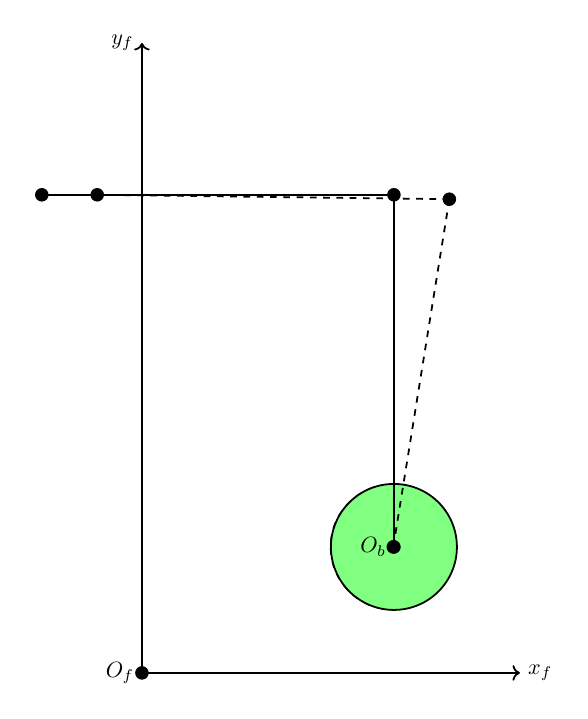 \scalebox{0.8}{
\begin{tikzpicture}

  \def\lone{5.59} 
  \def\ltwo{5.59}

  \def\thetazero{90}
  \def\thetaone{0}
  \def\thetatwo{90} 

  \coordinate (O) at (0,0);
  \coordinate (Ob) at (4,2);
  \coordinate (A) at ({4+\lone*cos(\thetaone+\thetazero)},{2+\lone*sin(\thetaone+\thetazero)});
  \coordinate (B) at ({4+\lone*cos(\thetaone+\thetazero) + \ltwo*cos(\thetaone + \thetatwo+\thetazero)}, 
                      {2+\lone*sin(\thetaone+\thetazero) + \ltwo*sin(\thetaone + \thetatwo+\thetazero)});
  \coordinate (Obp) at (3.99,2);
  \coordinate (Ap) at (4.88,7.52);
  \coordinate (Bp) at (-0.71,7.59);

  \draw[dashed,fill=green!25] (Obp) circle (1);
  \draw[thick,fill=green!50] (Ob) circle (1);

  \draw[thick, black] (Ob) -- (A);
  \draw[thick, black] (A) -- (B);
  \draw[thick, black, dashed] (Obp) -- (Ap);
  \draw[thick, black, dashed] (Ap) -- (Bp);

  \draw[thick,black,->] (O) -- (0,10) node[anchor=east]{$y_f$};
  \draw[thick,black,->] (O) -- (6,0) node[anchor=west]{$x_f$};

  \filldraw[fill=black] (O) circle (0.1);
  \filldraw[fill=black] (Ob) circle (0.1);
  \filldraw[fill=black] (A) circle (0.1);
  \filldraw[fill=black] (B) circle (0.1);
  \filldraw[fill=black] (Obp) circle (0.1);
  \filldraw[fill=black] (Ap) circle (0.1);
  \filldraw[fill=black] (Bp) circle (0.1);

  \node[anchor=east] at (O) {$O_f$};
  \node[anchor=east] at (Ob) {$O_b$};

\end{tikzpicture}}